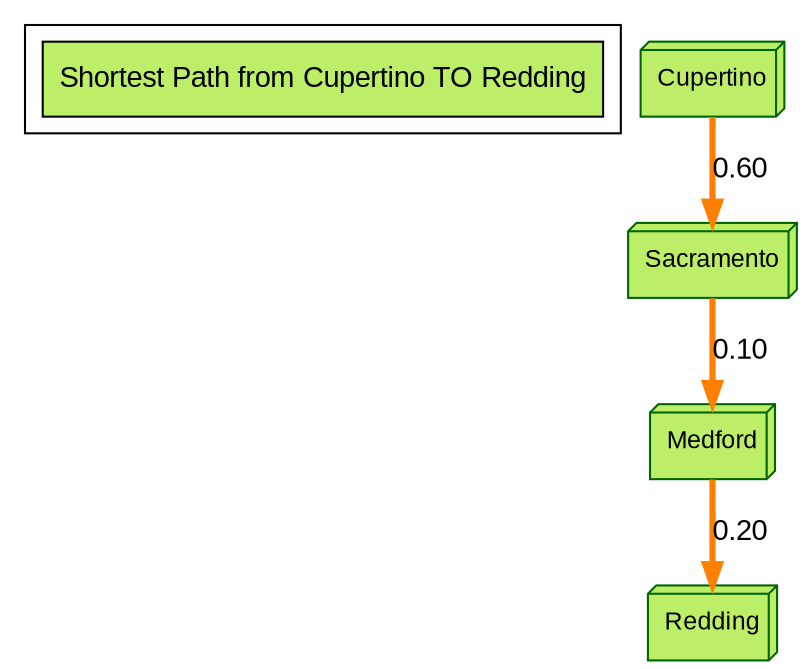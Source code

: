 strict digraph main_graph {
fontname="DejaVu Sans,Arial,sans-serif"
node [fontname="Impact,Arial,sans-serif"]
edge [fontname="Comic Sans,Arial,sans-serif"]
node [style=filled fillcolor="darkolivegreen2"]
ratio=auto
landscape=false
subgraph cluster {"Full Graph" [shape=box fontsize=14 label="Shortest Path from Cupertino TO Redding" tooltip="All Nodes"] }
Cupertino [label="Cupertino" id="Cupertino" fontsize=12 shape=box3d tooltip="Cupertino" color="darkgreen"fillcolor="darkolivegreen2"]
Sacramento [label="Sacramento" id="Sacramento" fontsize=12 shape=box3d tooltip="Sacramento" color="darkgreen"fillcolor="darkolivegreen2"]
Medford [label="Medford" id="Medford" fontsize=12 shape=box3d tooltip="Medford" color="darkgreen"fillcolor="darkolivegreen2"]
Redding [label="Redding" id="Redding" fontsize=12 shape=box3d tooltip="Redding" color="darkgreen"fillcolor="darkolivegreen2"]
Medford -> Redding [label="0.20" weight=50 penwidth=3 color="darkorange1" tooltip="Medford -> Redding" labeltooltip="Medford -> Redding"]
Sacramento -> Medford [label="0.10" weight=50 penwidth=3 color="darkorange1" tooltip="Sacramento -> Medford" labeltooltip="Sacramento -> Medford"]
Cupertino -> Sacramento [label="0.60" weight=50 penwidth=3 color="darkorange1" tooltip="Cupertino -> Sacramento" labeltooltip="Cupertino -> Sacramento"]
}